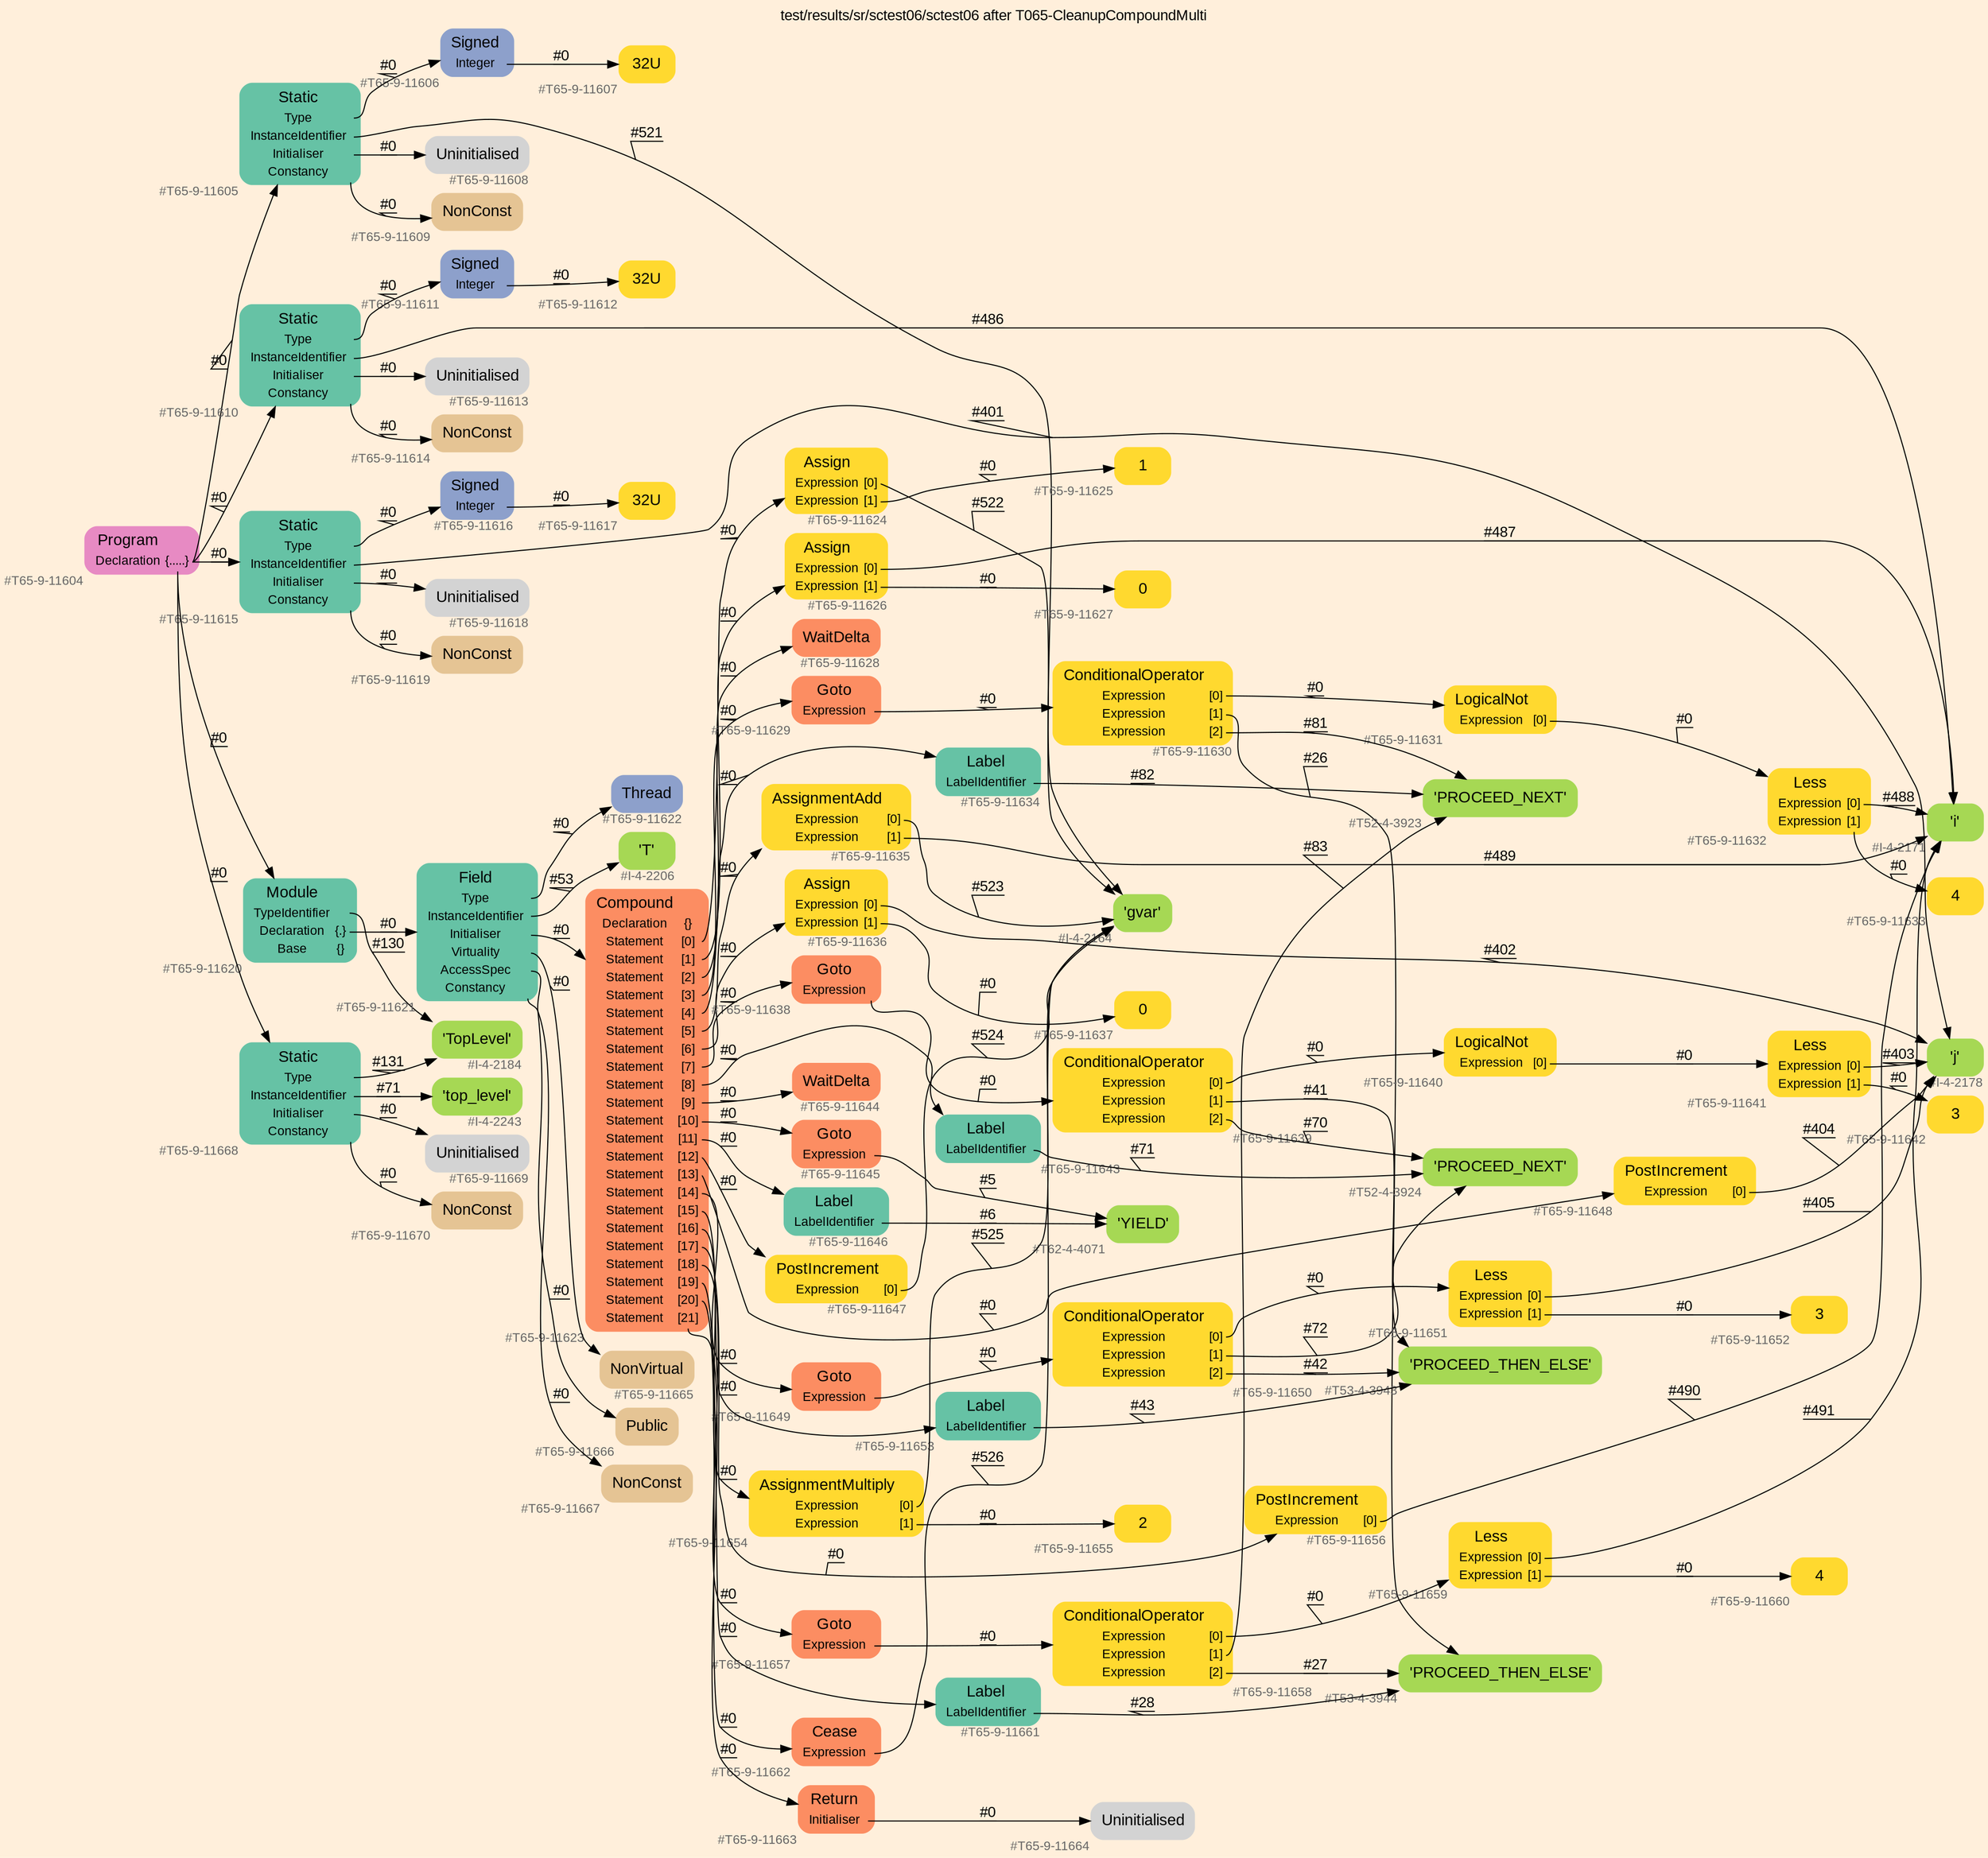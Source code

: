digraph "test/results/sr/sctest06/sctest06 after T065-CleanupCompoundMulti" {
label = "test/results/sr/sctest06/sctest06 after T065-CleanupCompoundMulti"
labelloc = t
graph [
    rankdir = "LR"
    ranksep = 0.3
    bgcolor = antiquewhite1
    color = black
    fontcolor = black
    fontname = "Arial"
];
node [
    fontname = "Arial"
];
edge [
    fontname = "Arial"
];

// -------------------- node figure --------------------
// -------- block #T65-9-11604 ----------
"#T65-9-11604" [
    fillcolor = "/set28/4"
    xlabel = "#T65-9-11604"
    fontsize = "12"
    fontcolor = grey40
    shape = "plaintext"
    label = <<TABLE BORDER="0" CELLBORDER="0" CELLSPACING="0">
     <TR><TD><FONT COLOR="black" POINT-SIZE="15">Program</FONT></TD></TR>
     <TR><TD><FONT COLOR="black" POINT-SIZE="12">Declaration</FONT></TD><TD PORT="port0"><FONT COLOR="black" POINT-SIZE="12">{.....}</FONT></TD></TR>
    </TABLE>>
    style = "rounded,filled"
];

// -------- block #T65-9-11605 ----------
"#T65-9-11605" [
    fillcolor = "/set28/1"
    xlabel = "#T65-9-11605"
    fontsize = "12"
    fontcolor = grey40
    shape = "plaintext"
    label = <<TABLE BORDER="0" CELLBORDER="0" CELLSPACING="0">
     <TR><TD><FONT COLOR="black" POINT-SIZE="15">Static</FONT></TD></TR>
     <TR><TD><FONT COLOR="black" POINT-SIZE="12">Type</FONT></TD><TD PORT="port0"></TD></TR>
     <TR><TD><FONT COLOR="black" POINT-SIZE="12">InstanceIdentifier</FONT></TD><TD PORT="port1"></TD></TR>
     <TR><TD><FONT COLOR="black" POINT-SIZE="12">Initialiser</FONT></TD><TD PORT="port2"></TD></TR>
     <TR><TD><FONT COLOR="black" POINT-SIZE="12">Constancy</FONT></TD><TD PORT="port3"></TD></TR>
    </TABLE>>
    style = "rounded,filled"
];

// -------- block #T65-9-11606 ----------
"#T65-9-11606" [
    fillcolor = "/set28/3"
    xlabel = "#T65-9-11606"
    fontsize = "12"
    fontcolor = grey40
    shape = "plaintext"
    label = <<TABLE BORDER="0" CELLBORDER="0" CELLSPACING="0">
     <TR><TD><FONT COLOR="black" POINT-SIZE="15">Signed</FONT></TD></TR>
     <TR><TD><FONT COLOR="black" POINT-SIZE="12">Integer</FONT></TD><TD PORT="port0"></TD></TR>
    </TABLE>>
    style = "rounded,filled"
];

// -------- block #T65-9-11607 ----------
"#T65-9-11607" [
    fillcolor = "/set28/6"
    xlabel = "#T65-9-11607"
    fontsize = "12"
    fontcolor = grey40
    shape = "plaintext"
    label = <<TABLE BORDER="0" CELLBORDER="0" CELLSPACING="0">
     <TR><TD><FONT COLOR="black" POINT-SIZE="15">32U</FONT></TD></TR>
    </TABLE>>
    style = "rounded,filled"
];

// -------- block #I-4-2164 ----------
"#I-4-2164" [
    fillcolor = "/set28/5"
    xlabel = "#I-4-2164"
    fontsize = "12"
    fontcolor = grey40
    shape = "plaintext"
    label = <<TABLE BORDER="0" CELLBORDER="0" CELLSPACING="0">
     <TR><TD><FONT COLOR="black" POINT-SIZE="15">'gvar'</FONT></TD></TR>
    </TABLE>>
    style = "rounded,filled"
];

// -------- block #T65-9-11608 ----------
"#T65-9-11608" [
    xlabel = "#T65-9-11608"
    fontsize = "12"
    fontcolor = grey40
    shape = "plaintext"
    label = <<TABLE BORDER="0" CELLBORDER="0" CELLSPACING="0">
     <TR><TD><FONT COLOR="black" POINT-SIZE="15">Uninitialised</FONT></TD></TR>
    </TABLE>>
    style = "rounded,filled"
];

// -------- block #T65-9-11609 ----------
"#T65-9-11609" [
    fillcolor = "/set28/7"
    xlabel = "#T65-9-11609"
    fontsize = "12"
    fontcolor = grey40
    shape = "plaintext"
    label = <<TABLE BORDER="0" CELLBORDER="0" CELLSPACING="0">
     <TR><TD><FONT COLOR="black" POINT-SIZE="15">NonConst</FONT></TD></TR>
    </TABLE>>
    style = "rounded,filled"
];

// -------- block #T65-9-11610 ----------
"#T65-9-11610" [
    fillcolor = "/set28/1"
    xlabel = "#T65-9-11610"
    fontsize = "12"
    fontcolor = grey40
    shape = "plaintext"
    label = <<TABLE BORDER="0" CELLBORDER="0" CELLSPACING="0">
     <TR><TD><FONT COLOR="black" POINT-SIZE="15">Static</FONT></TD></TR>
     <TR><TD><FONT COLOR="black" POINT-SIZE="12">Type</FONT></TD><TD PORT="port0"></TD></TR>
     <TR><TD><FONT COLOR="black" POINT-SIZE="12">InstanceIdentifier</FONT></TD><TD PORT="port1"></TD></TR>
     <TR><TD><FONT COLOR="black" POINT-SIZE="12">Initialiser</FONT></TD><TD PORT="port2"></TD></TR>
     <TR><TD><FONT COLOR="black" POINT-SIZE="12">Constancy</FONT></TD><TD PORT="port3"></TD></TR>
    </TABLE>>
    style = "rounded,filled"
];

// -------- block #T65-9-11611 ----------
"#T65-9-11611" [
    fillcolor = "/set28/3"
    xlabel = "#T65-9-11611"
    fontsize = "12"
    fontcolor = grey40
    shape = "plaintext"
    label = <<TABLE BORDER="0" CELLBORDER="0" CELLSPACING="0">
     <TR><TD><FONT COLOR="black" POINT-SIZE="15">Signed</FONT></TD></TR>
     <TR><TD><FONT COLOR="black" POINT-SIZE="12">Integer</FONT></TD><TD PORT="port0"></TD></TR>
    </TABLE>>
    style = "rounded,filled"
];

// -------- block #T65-9-11612 ----------
"#T65-9-11612" [
    fillcolor = "/set28/6"
    xlabel = "#T65-9-11612"
    fontsize = "12"
    fontcolor = grey40
    shape = "plaintext"
    label = <<TABLE BORDER="0" CELLBORDER="0" CELLSPACING="0">
     <TR><TD><FONT COLOR="black" POINT-SIZE="15">32U</FONT></TD></TR>
    </TABLE>>
    style = "rounded,filled"
];

// -------- block #I-4-2171 ----------
"#I-4-2171" [
    fillcolor = "/set28/5"
    xlabel = "#I-4-2171"
    fontsize = "12"
    fontcolor = grey40
    shape = "plaintext"
    label = <<TABLE BORDER="0" CELLBORDER="0" CELLSPACING="0">
     <TR><TD><FONT COLOR="black" POINT-SIZE="15">'i'</FONT></TD></TR>
    </TABLE>>
    style = "rounded,filled"
];

// -------- block #T65-9-11613 ----------
"#T65-9-11613" [
    xlabel = "#T65-9-11613"
    fontsize = "12"
    fontcolor = grey40
    shape = "plaintext"
    label = <<TABLE BORDER="0" CELLBORDER="0" CELLSPACING="0">
     <TR><TD><FONT COLOR="black" POINT-SIZE="15">Uninitialised</FONT></TD></TR>
    </TABLE>>
    style = "rounded,filled"
];

// -------- block #T65-9-11614 ----------
"#T65-9-11614" [
    fillcolor = "/set28/7"
    xlabel = "#T65-9-11614"
    fontsize = "12"
    fontcolor = grey40
    shape = "plaintext"
    label = <<TABLE BORDER="0" CELLBORDER="0" CELLSPACING="0">
     <TR><TD><FONT COLOR="black" POINT-SIZE="15">NonConst</FONT></TD></TR>
    </TABLE>>
    style = "rounded,filled"
];

// -------- block #T65-9-11615 ----------
"#T65-9-11615" [
    fillcolor = "/set28/1"
    xlabel = "#T65-9-11615"
    fontsize = "12"
    fontcolor = grey40
    shape = "plaintext"
    label = <<TABLE BORDER="0" CELLBORDER="0" CELLSPACING="0">
     <TR><TD><FONT COLOR="black" POINT-SIZE="15">Static</FONT></TD></TR>
     <TR><TD><FONT COLOR="black" POINT-SIZE="12">Type</FONT></TD><TD PORT="port0"></TD></TR>
     <TR><TD><FONT COLOR="black" POINT-SIZE="12">InstanceIdentifier</FONT></TD><TD PORT="port1"></TD></TR>
     <TR><TD><FONT COLOR="black" POINT-SIZE="12">Initialiser</FONT></TD><TD PORT="port2"></TD></TR>
     <TR><TD><FONT COLOR="black" POINT-SIZE="12">Constancy</FONT></TD><TD PORT="port3"></TD></TR>
    </TABLE>>
    style = "rounded,filled"
];

// -------- block #T65-9-11616 ----------
"#T65-9-11616" [
    fillcolor = "/set28/3"
    xlabel = "#T65-9-11616"
    fontsize = "12"
    fontcolor = grey40
    shape = "plaintext"
    label = <<TABLE BORDER="0" CELLBORDER="0" CELLSPACING="0">
     <TR><TD><FONT COLOR="black" POINT-SIZE="15">Signed</FONT></TD></TR>
     <TR><TD><FONT COLOR="black" POINT-SIZE="12">Integer</FONT></TD><TD PORT="port0"></TD></TR>
    </TABLE>>
    style = "rounded,filled"
];

// -------- block #T65-9-11617 ----------
"#T65-9-11617" [
    fillcolor = "/set28/6"
    xlabel = "#T65-9-11617"
    fontsize = "12"
    fontcolor = grey40
    shape = "plaintext"
    label = <<TABLE BORDER="0" CELLBORDER="0" CELLSPACING="0">
     <TR><TD><FONT COLOR="black" POINT-SIZE="15">32U</FONT></TD></TR>
    </TABLE>>
    style = "rounded,filled"
];

// -------- block #I-4-2178 ----------
"#I-4-2178" [
    fillcolor = "/set28/5"
    xlabel = "#I-4-2178"
    fontsize = "12"
    fontcolor = grey40
    shape = "plaintext"
    label = <<TABLE BORDER="0" CELLBORDER="0" CELLSPACING="0">
     <TR><TD><FONT COLOR="black" POINT-SIZE="15">'j'</FONT></TD></TR>
    </TABLE>>
    style = "rounded,filled"
];

// -------- block #T65-9-11618 ----------
"#T65-9-11618" [
    xlabel = "#T65-9-11618"
    fontsize = "12"
    fontcolor = grey40
    shape = "plaintext"
    label = <<TABLE BORDER="0" CELLBORDER="0" CELLSPACING="0">
     <TR><TD><FONT COLOR="black" POINT-SIZE="15">Uninitialised</FONT></TD></TR>
    </TABLE>>
    style = "rounded,filled"
];

// -------- block #T65-9-11619 ----------
"#T65-9-11619" [
    fillcolor = "/set28/7"
    xlabel = "#T65-9-11619"
    fontsize = "12"
    fontcolor = grey40
    shape = "plaintext"
    label = <<TABLE BORDER="0" CELLBORDER="0" CELLSPACING="0">
     <TR><TD><FONT COLOR="black" POINT-SIZE="15">NonConst</FONT></TD></TR>
    </TABLE>>
    style = "rounded,filled"
];

// -------- block #T65-9-11620 ----------
"#T65-9-11620" [
    fillcolor = "/set28/1"
    xlabel = "#T65-9-11620"
    fontsize = "12"
    fontcolor = grey40
    shape = "plaintext"
    label = <<TABLE BORDER="0" CELLBORDER="0" CELLSPACING="0">
     <TR><TD><FONT COLOR="black" POINT-SIZE="15">Module</FONT></TD></TR>
     <TR><TD><FONT COLOR="black" POINT-SIZE="12">TypeIdentifier</FONT></TD><TD PORT="port0"></TD></TR>
     <TR><TD><FONT COLOR="black" POINT-SIZE="12">Declaration</FONT></TD><TD PORT="port1"><FONT COLOR="black" POINT-SIZE="12">{.}</FONT></TD></TR>
     <TR><TD><FONT COLOR="black" POINT-SIZE="12">Base</FONT></TD><TD PORT="port2"><FONT COLOR="black" POINT-SIZE="12">{}</FONT></TD></TR>
    </TABLE>>
    style = "rounded,filled"
];

// -------- block #I-4-2184 ----------
"#I-4-2184" [
    fillcolor = "/set28/5"
    xlabel = "#I-4-2184"
    fontsize = "12"
    fontcolor = grey40
    shape = "plaintext"
    label = <<TABLE BORDER="0" CELLBORDER="0" CELLSPACING="0">
     <TR><TD><FONT COLOR="black" POINT-SIZE="15">'TopLevel'</FONT></TD></TR>
    </TABLE>>
    style = "rounded,filled"
];

// -------- block #T65-9-11621 ----------
"#T65-9-11621" [
    fillcolor = "/set28/1"
    xlabel = "#T65-9-11621"
    fontsize = "12"
    fontcolor = grey40
    shape = "plaintext"
    label = <<TABLE BORDER="0" CELLBORDER="0" CELLSPACING="0">
     <TR><TD><FONT COLOR="black" POINT-SIZE="15">Field</FONT></TD></TR>
     <TR><TD><FONT COLOR="black" POINT-SIZE="12">Type</FONT></TD><TD PORT="port0"></TD></TR>
     <TR><TD><FONT COLOR="black" POINT-SIZE="12">InstanceIdentifier</FONT></TD><TD PORT="port1"></TD></TR>
     <TR><TD><FONT COLOR="black" POINT-SIZE="12">Initialiser</FONT></TD><TD PORT="port2"></TD></TR>
     <TR><TD><FONT COLOR="black" POINT-SIZE="12">Virtuality</FONT></TD><TD PORT="port3"></TD></TR>
     <TR><TD><FONT COLOR="black" POINT-SIZE="12">AccessSpec</FONT></TD><TD PORT="port4"></TD></TR>
     <TR><TD><FONT COLOR="black" POINT-SIZE="12">Constancy</FONT></TD><TD PORT="port5"></TD></TR>
    </TABLE>>
    style = "rounded,filled"
];

// -------- block #T65-9-11622 ----------
"#T65-9-11622" [
    fillcolor = "/set28/3"
    xlabel = "#T65-9-11622"
    fontsize = "12"
    fontcolor = grey40
    shape = "plaintext"
    label = <<TABLE BORDER="0" CELLBORDER="0" CELLSPACING="0">
     <TR><TD><FONT COLOR="black" POINT-SIZE="15">Thread</FONT></TD></TR>
    </TABLE>>
    style = "rounded,filled"
];

// -------- block #I-4-2206 ----------
"#I-4-2206" [
    fillcolor = "/set28/5"
    xlabel = "#I-4-2206"
    fontsize = "12"
    fontcolor = grey40
    shape = "plaintext"
    label = <<TABLE BORDER="0" CELLBORDER="0" CELLSPACING="0">
     <TR><TD><FONT COLOR="black" POINT-SIZE="15">'T'</FONT></TD></TR>
    </TABLE>>
    style = "rounded,filled"
];

// -------- block #T65-9-11623 ----------
"#T65-9-11623" [
    fillcolor = "/set28/2"
    xlabel = "#T65-9-11623"
    fontsize = "12"
    fontcolor = grey40
    shape = "plaintext"
    label = <<TABLE BORDER="0" CELLBORDER="0" CELLSPACING="0">
     <TR><TD><FONT COLOR="black" POINT-SIZE="15">Compound</FONT></TD></TR>
     <TR><TD><FONT COLOR="black" POINT-SIZE="12">Declaration</FONT></TD><TD PORT="port0"><FONT COLOR="black" POINT-SIZE="12">{}</FONT></TD></TR>
     <TR><TD><FONT COLOR="black" POINT-SIZE="12">Statement</FONT></TD><TD PORT="port1"><FONT COLOR="black" POINT-SIZE="12">[0]</FONT></TD></TR>
     <TR><TD><FONT COLOR="black" POINT-SIZE="12">Statement</FONT></TD><TD PORT="port2"><FONT COLOR="black" POINT-SIZE="12">[1]</FONT></TD></TR>
     <TR><TD><FONT COLOR="black" POINT-SIZE="12">Statement</FONT></TD><TD PORT="port3"><FONT COLOR="black" POINT-SIZE="12">[2]</FONT></TD></TR>
     <TR><TD><FONT COLOR="black" POINT-SIZE="12">Statement</FONT></TD><TD PORT="port4"><FONT COLOR="black" POINT-SIZE="12">[3]</FONT></TD></TR>
     <TR><TD><FONT COLOR="black" POINT-SIZE="12">Statement</FONT></TD><TD PORT="port5"><FONT COLOR="black" POINT-SIZE="12">[4]</FONT></TD></TR>
     <TR><TD><FONT COLOR="black" POINT-SIZE="12">Statement</FONT></TD><TD PORT="port6"><FONT COLOR="black" POINT-SIZE="12">[5]</FONT></TD></TR>
     <TR><TD><FONT COLOR="black" POINT-SIZE="12">Statement</FONT></TD><TD PORT="port7"><FONT COLOR="black" POINT-SIZE="12">[6]</FONT></TD></TR>
     <TR><TD><FONT COLOR="black" POINT-SIZE="12">Statement</FONT></TD><TD PORT="port8"><FONT COLOR="black" POINT-SIZE="12">[7]</FONT></TD></TR>
     <TR><TD><FONT COLOR="black" POINT-SIZE="12">Statement</FONT></TD><TD PORT="port9"><FONT COLOR="black" POINT-SIZE="12">[8]</FONT></TD></TR>
     <TR><TD><FONT COLOR="black" POINT-SIZE="12">Statement</FONT></TD><TD PORT="port10"><FONT COLOR="black" POINT-SIZE="12">[9]</FONT></TD></TR>
     <TR><TD><FONT COLOR="black" POINT-SIZE="12">Statement</FONT></TD><TD PORT="port11"><FONT COLOR="black" POINT-SIZE="12">[10]</FONT></TD></TR>
     <TR><TD><FONT COLOR="black" POINT-SIZE="12">Statement</FONT></TD><TD PORT="port12"><FONT COLOR="black" POINT-SIZE="12">[11]</FONT></TD></TR>
     <TR><TD><FONT COLOR="black" POINT-SIZE="12">Statement</FONT></TD><TD PORT="port13"><FONT COLOR="black" POINT-SIZE="12">[12]</FONT></TD></TR>
     <TR><TD><FONT COLOR="black" POINT-SIZE="12">Statement</FONT></TD><TD PORT="port14"><FONT COLOR="black" POINT-SIZE="12">[13]</FONT></TD></TR>
     <TR><TD><FONT COLOR="black" POINT-SIZE="12">Statement</FONT></TD><TD PORT="port15"><FONT COLOR="black" POINT-SIZE="12">[14]</FONT></TD></TR>
     <TR><TD><FONT COLOR="black" POINT-SIZE="12">Statement</FONT></TD><TD PORT="port16"><FONT COLOR="black" POINT-SIZE="12">[15]</FONT></TD></TR>
     <TR><TD><FONT COLOR="black" POINT-SIZE="12">Statement</FONT></TD><TD PORT="port17"><FONT COLOR="black" POINT-SIZE="12">[16]</FONT></TD></TR>
     <TR><TD><FONT COLOR="black" POINT-SIZE="12">Statement</FONT></TD><TD PORT="port18"><FONT COLOR="black" POINT-SIZE="12">[17]</FONT></TD></TR>
     <TR><TD><FONT COLOR="black" POINT-SIZE="12">Statement</FONT></TD><TD PORT="port19"><FONT COLOR="black" POINT-SIZE="12">[18]</FONT></TD></TR>
     <TR><TD><FONT COLOR="black" POINT-SIZE="12">Statement</FONT></TD><TD PORT="port20"><FONT COLOR="black" POINT-SIZE="12">[19]</FONT></TD></TR>
     <TR><TD><FONT COLOR="black" POINT-SIZE="12">Statement</FONT></TD><TD PORT="port21"><FONT COLOR="black" POINT-SIZE="12">[20]</FONT></TD></TR>
     <TR><TD><FONT COLOR="black" POINT-SIZE="12">Statement</FONT></TD><TD PORT="port22"><FONT COLOR="black" POINT-SIZE="12">[21]</FONT></TD></TR>
    </TABLE>>
    style = "rounded,filled"
];

// -------- block #T65-9-11624 ----------
"#T65-9-11624" [
    fillcolor = "/set28/6"
    xlabel = "#T65-9-11624"
    fontsize = "12"
    fontcolor = grey40
    shape = "plaintext"
    label = <<TABLE BORDER="0" CELLBORDER="0" CELLSPACING="0">
     <TR><TD><FONT COLOR="black" POINT-SIZE="15">Assign</FONT></TD></TR>
     <TR><TD><FONT COLOR="black" POINT-SIZE="12">Expression</FONT></TD><TD PORT="port0"><FONT COLOR="black" POINT-SIZE="12">[0]</FONT></TD></TR>
     <TR><TD><FONT COLOR="black" POINT-SIZE="12">Expression</FONT></TD><TD PORT="port1"><FONT COLOR="black" POINT-SIZE="12">[1]</FONT></TD></TR>
    </TABLE>>
    style = "rounded,filled"
];

// -------- block #T65-9-11625 ----------
"#T65-9-11625" [
    fillcolor = "/set28/6"
    xlabel = "#T65-9-11625"
    fontsize = "12"
    fontcolor = grey40
    shape = "plaintext"
    label = <<TABLE BORDER="0" CELLBORDER="0" CELLSPACING="0">
     <TR><TD><FONT COLOR="black" POINT-SIZE="15">1</FONT></TD></TR>
    </TABLE>>
    style = "rounded,filled"
];

// -------- block #T65-9-11626 ----------
"#T65-9-11626" [
    fillcolor = "/set28/6"
    xlabel = "#T65-9-11626"
    fontsize = "12"
    fontcolor = grey40
    shape = "plaintext"
    label = <<TABLE BORDER="0" CELLBORDER="0" CELLSPACING="0">
     <TR><TD><FONT COLOR="black" POINT-SIZE="15">Assign</FONT></TD></TR>
     <TR><TD><FONT COLOR="black" POINT-SIZE="12">Expression</FONT></TD><TD PORT="port0"><FONT COLOR="black" POINT-SIZE="12">[0]</FONT></TD></TR>
     <TR><TD><FONT COLOR="black" POINT-SIZE="12">Expression</FONT></TD><TD PORT="port1"><FONT COLOR="black" POINT-SIZE="12">[1]</FONT></TD></TR>
    </TABLE>>
    style = "rounded,filled"
];

// -------- block #T65-9-11627 ----------
"#T65-9-11627" [
    fillcolor = "/set28/6"
    xlabel = "#T65-9-11627"
    fontsize = "12"
    fontcolor = grey40
    shape = "plaintext"
    label = <<TABLE BORDER="0" CELLBORDER="0" CELLSPACING="0">
     <TR><TD><FONT COLOR="black" POINT-SIZE="15">0</FONT></TD></TR>
    </TABLE>>
    style = "rounded,filled"
];

// -------- block #T65-9-11628 ----------
"#T65-9-11628" [
    fillcolor = "/set28/2"
    xlabel = "#T65-9-11628"
    fontsize = "12"
    fontcolor = grey40
    shape = "plaintext"
    label = <<TABLE BORDER="0" CELLBORDER="0" CELLSPACING="0">
     <TR><TD><FONT COLOR="black" POINT-SIZE="15">WaitDelta</FONT></TD></TR>
    </TABLE>>
    style = "rounded,filled"
];

// -------- block #T65-9-11629 ----------
"#T65-9-11629" [
    fillcolor = "/set28/2"
    xlabel = "#T65-9-11629"
    fontsize = "12"
    fontcolor = grey40
    shape = "plaintext"
    label = <<TABLE BORDER="0" CELLBORDER="0" CELLSPACING="0">
     <TR><TD><FONT COLOR="black" POINT-SIZE="15">Goto</FONT></TD></TR>
     <TR><TD><FONT COLOR="black" POINT-SIZE="12">Expression</FONT></TD><TD PORT="port0"></TD></TR>
    </TABLE>>
    style = "rounded,filled"
];

// -------- block #T65-9-11630 ----------
"#T65-9-11630" [
    fillcolor = "/set28/6"
    xlabel = "#T65-9-11630"
    fontsize = "12"
    fontcolor = grey40
    shape = "plaintext"
    label = <<TABLE BORDER="0" CELLBORDER="0" CELLSPACING="0">
     <TR><TD><FONT COLOR="black" POINT-SIZE="15">ConditionalOperator</FONT></TD></TR>
     <TR><TD><FONT COLOR="black" POINT-SIZE="12">Expression</FONT></TD><TD PORT="port0"><FONT COLOR="black" POINT-SIZE="12">[0]</FONT></TD></TR>
     <TR><TD><FONT COLOR="black" POINT-SIZE="12">Expression</FONT></TD><TD PORT="port1"><FONT COLOR="black" POINT-SIZE="12">[1]</FONT></TD></TR>
     <TR><TD><FONT COLOR="black" POINT-SIZE="12">Expression</FONT></TD><TD PORT="port2"><FONT COLOR="black" POINT-SIZE="12">[2]</FONT></TD></TR>
    </TABLE>>
    style = "rounded,filled"
];

// -------- block #T65-9-11631 ----------
"#T65-9-11631" [
    fillcolor = "/set28/6"
    xlabel = "#T65-9-11631"
    fontsize = "12"
    fontcolor = grey40
    shape = "plaintext"
    label = <<TABLE BORDER="0" CELLBORDER="0" CELLSPACING="0">
     <TR><TD><FONT COLOR="black" POINT-SIZE="15">LogicalNot</FONT></TD></TR>
     <TR><TD><FONT COLOR="black" POINT-SIZE="12">Expression</FONT></TD><TD PORT="port0"><FONT COLOR="black" POINT-SIZE="12">[0]</FONT></TD></TR>
    </TABLE>>
    style = "rounded,filled"
];

// -------- block #T65-9-11632 ----------
"#T65-9-11632" [
    fillcolor = "/set28/6"
    xlabel = "#T65-9-11632"
    fontsize = "12"
    fontcolor = grey40
    shape = "plaintext"
    label = <<TABLE BORDER="0" CELLBORDER="0" CELLSPACING="0">
     <TR><TD><FONT COLOR="black" POINT-SIZE="15">Less</FONT></TD></TR>
     <TR><TD><FONT COLOR="black" POINT-SIZE="12">Expression</FONT></TD><TD PORT="port0"><FONT COLOR="black" POINT-SIZE="12">[0]</FONT></TD></TR>
     <TR><TD><FONT COLOR="black" POINT-SIZE="12">Expression</FONT></TD><TD PORT="port1"><FONT COLOR="black" POINT-SIZE="12">[1]</FONT></TD></TR>
    </TABLE>>
    style = "rounded,filled"
];

// -------- block #T65-9-11633 ----------
"#T65-9-11633" [
    fillcolor = "/set28/6"
    xlabel = "#T65-9-11633"
    fontsize = "12"
    fontcolor = grey40
    shape = "plaintext"
    label = <<TABLE BORDER="0" CELLBORDER="0" CELLSPACING="0">
     <TR><TD><FONT COLOR="black" POINT-SIZE="15">4</FONT></TD></TR>
    </TABLE>>
    style = "rounded,filled"
];

// -------- block #T53-4-3944 ----------
"#T53-4-3944" [
    fillcolor = "/set28/5"
    xlabel = "#T53-4-3944"
    fontsize = "12"
    fontcolor = grey40
    shape = "plaintext"
    label = <<TABLE BORDER="0" CELLBORDER="0" CELLSPACING="0">
     <TR><TD><FONT COLOR="black" POINT-SIZE="15">'PROCEED_THEN_ELSE'</FONT></TD></TR>
    </TABLE>>
    style = "rounded,filled"
];

// -------- block #T52-4-3923 ----------
"#T52-4-3923" [
    fillcolor = "/set28/5"
    xlabel = "#T52-4-3923"
    fontsize = "12"
    fontcolor = grey40
    shape = "plaintext"
    label = <<TABLE BORDER="0" CELLBORDER="0" CELLSPACING="0">
     <TR><TD><FONT COLOR="black" POINT-SIZE="15">'PROCEED_NEXT'</FONT></TD></TR>
    </TABLE>>
    style = "rounded,filled"
];

// -------- block #T65-9-11634 ----------
"#T65-9-11634" [
    fillcolor = "/set28/1"
    xlabel = "#T65-9-11634"
    fontsize = "12"
    fontcolor = grey40
    shape = "plaintext"
    label = <<TABLE BORDER="0" CELLBORDER="0" CELLSPACING="0">
     <TR><TD><FONT COLOR="black" POINT-SIZE="15">Label</FONT></TD></TR>
     <TR><TD><FONT COLOR="black" POINT-SIZE="12">LabelIdentifier</FONT></TD><TD PORT="port0"></TD></TR>
    </TABLE>>
    style = "rounded,filled"
];

// -------- block #T65-9-11635 ----------
"#T65-9-11635" [
    fillcolor = "/set28/6"
    xlabel = "#T65-9-11635"
    fontsize = "12"
    fontcolor = grey40
    shape = "plaintext"
    label = <<TABLE BORDER="0" CELLBORDER="0" CELLSPACING="0">
     <TR><TD><FONT COLOR="black" POINT-SIZE="15">AssignmentAdd</FONT></TD></TR>
     <TR><TD><FONT COLOR="black" POINT-SIZE="12">Expression</FONT></TD><TD PORT="port0"><FONT COLOR="black" POINT-SIZE="12">[0]</FONT></TD></TR>
     <TR><TD><FONT COLOR="black" POINT-SIZE="12">Expression</FONT></TD><TD PORT="port1"><FONT COLOR="black" POINT-SIZE="12">[1]</FONT></TD></TR>
    </TABLE>>
    style = "rounded,filled"
];

// -------- block #T65-9-11636 ----------
"#T65-9-11636" [
    fillcolor = "/set28/6"
    xlabel = "#T65-9-11636"
    fontsize = "12"
    fontcolor = grey40
    shape = "plaintext"
    label = <<TABLE BORDER="0" CELLBORDER="0" CELLSPACING="0">
     <TR><TD><FONT COLOR="black" POINT-SIZE="15">Assign</FONT></TD></TR>
     <TR><TD><FONT COLOR="black" POINT-SIZE="12">Expression</FONT></TD><TD PORT="port0"><FONT COLOR="black" POINT-SIZE="12">[0]</FONT></TD></TR>
     <TR><TD><FONT COLOR="black" POINT-SIZE="12">Expression</FONT></TD><TD PORT="port1"><FONT COLOR="black" POINT-SIZE="12">[1]</FONT></TD></TR>
    </TABLE>>
    style = "rounded,filled"
];

// -------- block #T65-9-11637 ----------
"#T65-9-11637" [
    fillcolor = "/set28/6"
    xlabel = "#T65-9-11637"
    fontsize = "12"
    fontcolor = grey40
    shape = "plaintext"
    label = <<TABLE BORDER="0" CELLBORDER="0" CELLSPACING="0">
     <TR><TD><FONT COLOR="black" POINT-SIZE="15">0</FONT></TD></TR>
    </TABLE>>
    style = "rounded,filled"
];

// -------- block #T65-9-11638 ----------
"#T65-9-11638" [
    fillcolor = "/set28/2"
    xlabel = "#T65-9-11638"
    fontsize = "12"
    fontcolor = grey40
    shape = "plaintext"
    label = <<TABLE BORDER="0" CELLBORDER="0" CELLSPACING="0">
     <TR><TD><FONT COLOR="black" POINT-SIZE="15">Goto</FONT></TD></TR>
     <TR><TD><FONT COLOR="black" POINT-SIZE="12">Expression</FONT></TD><TD PORT="port0"></TD></TR>
    </TABLE>>
    style = "rounded,filled"
];

// -------- block #T65-9-11639 ----------
"#T65-9-11639" [
    fillcolor = "/set28/6"
    xlabel = "#T65-9-11639"
    fontsize = "12"
    fontcolor = grey40
    shape = "plaintext"
    label = <<TABLE BORDER="0" CELLBORDER="0" CELLSPACING="0">
     <TR><TD><FONT COLOR="black" POINT-SIZE="15">ConditionalOperator</FONT></TD></TR>
     <TR><TD><FONT COLOR="black" POINT-SIZE="12">Expression</FONT></TD><TD PORT="port0"><FONT COLOR="black" POINT-SIZE="12">[0]</FONT></TD></TR>
     <TR><TD><FONT COLOR="black" POINT-SIZE="12">Expression</FONT></TD><TD PORT="port1"><FONT COLOR="black" POINT-SIZE="12">[1]</FONT></TD></TR>
     <TR><TD><FONT COLOR="black" POINT-SIZE="12">Expression</FONT></TD><TD PORT="port2"><FONT COLOR="black" POINT-SIZE="12">[2]</FONT></TD></TR>
    </TABLE>>
    style = "rounded,filled"
];

// -------- block #T65-9-11640 ----------
"#T65-9-11640" [
    fillcolor = "/set28/6"
    xlabel = "#T65-9-11640"
    fontsize = "12"
    fontcolor = grey40
    shape = "plaintext"
    label = <<TABLE BORDER="0" CELLBORDER="0" CELLSPACING="0">
     <TR><TD><FONT COLOR="black" POINT-SIZE="15">LogicalNot</FONT></TD></TR>
     <TR><TD><FONT COLOR="black" POINT-SIZE="12">Expression</FONT></TD><TD PORT="port0"><FONT COLOR="black" POINT-SIZE="12">[0]</FONT></TD></TR>
    </TABLE>>
    style = "rounded,filled"
];

// -------- block #T65-9-11641 ----------
"#T65-9-11641" [
    fillcolor = "/set28/6"
    xlabel = "#T65-9-11641"
    fontsize = "12"
    fontcolor = grey40
    shape = "plaintext"
    label = <<TABLE BORDER="0" CELLBORDER="0" CELLSPACING="0">
     <TR><TD><FONT COLOR="black" POINT-SIZE="15">Less</FONT></TD></TR>
     <TR><TD><FONT COLOR="black" POINT-SIZE="12">Expression</FONT></TD><TD PORT="port0"><FONT COLOR="black" POINT-SIZE="12">[0]</FONT></TD></TR>
     <TR><TD><FONT COLOR="black" POINT-SIZE="12">Expression</FONT></TD><TD PORT="port1"><FONT COLOR="black" POINT-SIZE="12">[1]</FONT></TD></TR>
    </TABLE>>
    style = "rounded,filled"
];

// -------- block #T65-9-11642 ----------
"#T65-9-11642" [
    fillcolor = "/set28/6"
    xlabel = "#T65-9-11642"
    fontsize = "12"
    fontcolor = grey40
    shape = "plaintext"
    label = <<TABLE BORDER="0" CELLBORDER="0" CELLSPACING="0">
     <TR><TD><FONT COLOR="black" POINT-SIZE="15">3</FONT></TD></TR>
    </TABLE>>
    style = "rounded,filled"
];

// -------- block #T53-4-3943 ----------
"#T53-4-3943" [
    fillcolor = "/set28/5"
    xlabel = "#T53-4-3943"
    fontsize = "12"
    fontcolor = grey40
    shape = "plaintext"
    label = <<TABLE BORDER="0" CELLBORDER="0" CELLSPACING="0">
     <TR><TD><FONT COLOR="black" POINT-SIZE="15">'PROCEED_THEN_ELSE'</FONT></TD></TR>
    </TABLE>>
    style = "rounded,filled"
];

// -------- block #T52-4-3924 ----------
"#T52-4-3924" [
    fillcolor = "/set28/5"
    xlabel = "#T52-4-3924"
    fontsize = "12"
    fontcolor = grey40
    shape = "plaintext"
    label = <<TABLE BORDER="0" CELLBORDER="0" CELLSPACING="0">
     <TR><TD><FONT COLOR="black" POINT-SIZE="15">'PROCEED_NEXT'</FONT></TD></TR>
    </TABLE>>
    style = "rounded,filled"
];

// -------- block #T65-9-11643 ----------
"#T65-9-11643" [
    fillcolor = "/set28/1"
    xlabel = "#T65-9-11643"
    fontsize = "12"
    fontcolor = grey40
    shape = "plaintext"
    label = <<TABLE BORDER="0" CELLBORDER="0" CELLSPACING="0">
     <TR><TD><FONT COLOR="black" POINT-SIZE="15">Label</FONT></TD></TR>
     <TR><TD><FONT COLOR="black" POINT-SIZE="12">LabelIdentifier</FONT></TD><TD PORT="port0"></TD></TR>
    </TABLE>>
    style = "rounded,filled"
];

// -------- block #T65-9-11644 ----------
"#T65-9-11644" [
    fillcolor = "/set28/2"
    xlabel = "#T65-9-11644"
    fontsize = "12"
    fontcolor = grey40
    shape = "plaintext"
    label = <<TABLE BORDER="0" CELLBORDER="0" CELLSPACING="0">
     <TR><TD><FONT COLOR="black" POINT-SIZE="15">WaitDelta</FONT></TD></TR>
    </TABLE>>
    style = "rounded,filled"
];

// -------- block #T65-9-11645 ----------
"#T65-9-11645" [
    fillcolor = "/set28/2"
    xlabel = "#T65-9-11645"
    fontsize = "12"
    fontcolor = grey40
    shape = "plaintext"
    label = <<TABLE BORDER="0" CELLBORDER="0" CELLSPACING="0">
     <TR><TD><FONT COLOR="black" POINT-SIZE="15">Goto</FONT></TD></TR>
     <TR><TD><FONT COLOR="black" POINT-SIZE="12">Expression</FONT></TD><TD PORT="port0"></TD></TR>
    </TABLE>>
    style = "rounded,filled"
];

// -------- block #T62-4-4071 ----------
"#T62-4-4071" [
    fillcolor = "/set28/5"
    xlabel = "#T62-4-4071"
    fontsize = "12"
    fontcolor = grey40
    shape = "plaintext"
    label = <<TABLE BORDER="0" CELLBORDER="0" CELLSPACING="0">
     <TR><TD><FONT COLOR="black" POINT-SIZE="15">'YIELD'</FONT></TD></TR>
    </TABLE>>
    style = "rounded,filled"
];

// -------- block #T65-9-11646 ----------
"#T65-9-11646" [
    fillcolor = "/set28/1"
    xlabel = "#T65-9-11646"
    fontsize = "12"
    fontcolor = grey40
    shape = "plaintext"
    label = <<TABLE BORDER="0" CELLBORDER="0" CELLSPACING="0">
     <TR><TD><FONT COLOR="black" POINT-SIZE="15">Label</FONT></TD></TR>
     <TR><TD><FONT COLOR="black" POINT-SIZE="12">LabelIdentifier</FONT></TD><TD PORT="port0"></TD></TR>
    </TABLE>>
    style = "rounded,filled"
];

// -------- block #T65-9-11647 ----------
"#T65-9-11647" [
    fillcolor = "/set28/6"
    xlabel = "#T65-9-11647"
    fontsize = "12"
    fontcolor = grey40
    shape = "plaintext"
    label = <<TABLE BORDER="0" CELLBORDER="0" CELLSPACING="0">
     <TR><TD><FONT COLOR="black" POINT-SIZE="15">PostIncrement</FONT></TD></TR>
     <TR><TD><FONT COLOR="black" POINT-SIZE="12">Expression</FONT></TD><TD PORT="port0"><FONT COLOR="black" POINT-SIZE="12">[0]</FONT></TD></TR>
    </TABLE>>
    style = "rounded,filled"
];

// -------- block #T65-9-11648 ----------
"#T65-9-11648" [
    fillcolor = "/set28/6"
    xlabel = "#T65-9-11648"
    fontsize = "12"
    fontcolor = grey40
    shape = "plaintext"
    label = <<TABLE BORDER="0" CELLBORDER="0" CELLSPACING="0">
     <TR><TD><FONT COLOR="black" POINT-SIZE="15">PostIncrement</FONT></TD></TR>
     <TR><TD><FONT COLOR="black" POINT-SIZE="12">Expression</FONT></TD><TD PORT="port0"><FONT COLOR="black" POINT-SIZE="12">[0]</FONT></TD></TR>
    </TABLE>>
    style = "rounded,filled"
];

// -------- block #T65-9-11649 ----------
"#T65-9-11649" [
    fillcolor = "/set28/2"
    xlabel = "#T65-9-11649"
    fontsize = "12"
    fontcolor = grey40
    shape = "plaintext"
    label = <<TABLE BORDER="0" CELLBORDER="0" CELLSPACING="0">
     <TR><TD><FONT COLOR="black" POINT-SIZE="15">Goto</FONT></TD></TR>
     <TR><TD><FONT COLOR="black" POINT-SIZE="12">Expression</FONT></TD><TD PORT="port0"></TD></TR>
    </TABLE>>
    style = "rounded,filled"
];

// -------- block #T65-9-11650 ----------
"#T65-9-11650" [
    fillcolor = "/set28/6"
    xlabel = "#T65-9-11650"
    fontsize = "12"
    fontcolor = grey40
    shape = "plaintext"
    label = <<TABLE BORDER="0" CELLBORDER="0" CELLSPACING="0">
     <TR><TD><FONT COLOR="black" POINT-SIZE="15">ConditionalOperator</FONT></TD></TR>
     <TR><TD><FONT COLOR="black" POINT-SIZE="12">Expression</FONT></TD><TD PORT="port0"><FONT COLOR="black" POINT-SIZE="12">[0]</FONT></TD></TR>
     <TR><TD><FONT COLOR="black" POINT-SIZE="12">Expression</FONT></TD><TD PORT="port1"><FONT COLOR="black" POINT-SIZE="12">[1]</FONT></TD></TR>
     <TR><TD><FONT COLOR="black" POINT-SIZE="12">Expression</FONT></TD><TD PORT="port2"><FONT COLOR="black" POINT-SIZE="12">[2]</FONT></TD></TR>
    </TABLE>>
    style = "rounded,filled"
];

// -------- block #T65-9-11651 ----------
"#T65-9-11651" [
    fillcolor = "/set28/6"
    xlabel = "#T65-9-11651"
    fontsize = "12"
    fontcolor = grey40
    shape = "plaintext"
    label = <<TABLE BORDER="0" CELLBORDER="0" CELLSPACING="0">
     <TR><TD><FONT COLOR="black" POINT-SIZE="15">Less</FONT></TD></TR>
     <TR><TD><FONT COLOR="black" POINT-SIZE="12">Expression</FONT></TD><TD PORT="port0"><FONT COLOR="black" POINT-SIZE="12">[0]</FONT></TD></TR>
     <TR><TD><FONT COLOR="black" POINT-SIZE="12">Expression</FONT></TD><TD PORT="port1"><FONT COLOR="black" POINT-SIZE="12">[1]</FONT></TD></TR>
    </TABLE>>
    style = "rounded,filled"
];

// -------- block #T65-9-11652 ----------
"#T65-9-11652" [
    fillcolor = "/set28/6"
    xlabel = "#T65-9-11652"
    fontsize = "12"
    fontcolor = grey40
    shape = "plaintext"
    label = <<TABLE BORDER="0" CELLBORDER="0" CELLSPACING="0">
     <TR><TD><FONT COLOR="black" POINT-SIZE="15">3</FONT></TD></TR>
    </TABLE>>
    style = "rounded,filled"
];

// -------- block #T65-9-11653 ----------
"#T65-9-11653" [
    fillcolor = "/set28/1"
    xlabel = "#T65-9-11653"
    fontsize = "12"
    fontcolor = grey40
    shape = "plaintext"
    label = <<TABLE BORDER="0" CELLBORDER="0" CELLSPACING="0">
     <TR><TD><FONT COLOR="black" POINT-SIZE="15">Label</FONT></TD></TR>
     <TR><TD><FONT COLOR="black" POINT-SIZE="12">LabelIdentifier</FONT></TD><TD PORT="port0"></TD></TR>
    </TABLE>>
    style = "rounded,filled"
];

// -------- block #T65-9-11654 ----------
"#T65-9-11654" [
    fillcolor = "/set28/6"
    xlabel = "#T65-9-11654"
    fontsize = "12"
    fontcolor = grey40
    shape = "plaintext"
    label = <<TABLE BORDER="0" CELLBORDER="0" CELLSPACING="0">
     <TR><TD><FONT COLOR="black" POINT-SIZE="15">AssignmentMultiply</FONT></TD></TR>
     <TR><TD><FONT COLOR="black" POINT-SIZE="12">Expression</FONT></TD><TD PORT="port0"><FONT COLOR="black" POINT-SIZE="12">[0]</FONT></TD></TR>
     <TR><TD><FONT COLOR="black" POINT-SIZE="12">Expression</FONT></TD><TD PORT="port1"><FONT COLOR="black" POINT-SIZE="12">[1]</FONT></TD></TR>
    </TABLE>>
    style = "rounded,filled"
];

// -------- block #T65-9-11655 ----------
"#T65-9-11655" [
    fillcolor = "/set28/6"
    xlabel = "#T65-9-11655"
    fontsize = "12"
    fontcolor = grey40
    shape = "plaintext"
    label = <<TABLE BORDER="0" CELLBORDER="0" CELLSPACING="0">
     <TR><TD><FONT COLOR="black" POINT-SIZE="15">2</FONT></TD></TR>
    </TABLE>>
    style = "rounded,filled"
];

// -------- block #T65-9-11656 ----------
"#T65-9-11656" [
    fillcolor = "/set28/6"
    xlabel = "#T65-9-11656"
    fontsize = "12"
    fontcolor = grey40
    shape = "plaintext"
    label = <<TABLE BORDER="0" CELLBORDER="0" CELLSPACING="0">
     <TR><TD><FONT COLOR="black" POINT-SIZE="15">PostIncrement</FONT></TD></TR>
     <TR><TD><FONT COLOR="black" POINT-SIZE="12">Expression</FONT></TD><TD PORT="port0"><FONT COLOR="black" POINT-SIZE="12">[0]</FONT></TD></TR>
    </TABLE>>
    style = "rounded,filled"
];

// -------- block #T65-9-11657 ----------
"#T65-9-11657" [
    fillcolor = "/set28/2"
    xlabel = "#T65-9-11657"
    fontsize = "12"
    fontcolor = grey40
    shape = "plaintext"
    label = <<TABLE BORDER="0" CELLBORDER="0" CELLSPACING="0">
     <TR><TD><FONT COLOR="black" POINT-SIZE="15">Goto</FONT></TD></TR>
     <TR><TD><FONT COLOR="black" POINT-SIZE="12">Expression</FONT></TD><TD PORT="port0"></TD></TR>
    </TABLE>>
    style = "rounded,filled"
];

// -------- block #T65-9-11658 ----------
"#T65-9-11658" [
    fillcolor = "/set28/6"
    xlabel = "#T65-9-11658"
    fontsize = "12"
    fontcolor = grey40
    shape = "plaintext"
    label = <<TABLE BORDER="0" CELLBORDER="0" CELLSPACING="0">
     <TR><TD><FONT COLOR="black" POINT-SIZE="15">ConditionalOperator</FONT></TD></TR>
     <TR><TD><FONT COLOR="black" POINT-SIZE="12">Expression</FONT></TD><TD PORT="port0"><FONT COLOR="black" POINT-SIZE="12">[0]</FONT></TD></TR>
     <TR><TD><FONT COLOR="black" POINT-SIZE="12">Expression</FONT></TD><TD PORT="port1"><FONT COLOR="black" POINT-SIZE="12">[1]</FONT></TD></TR>
     <TR><TD><FONT COLOR="black" POINT-SIZE="12">Expression</FONT></TD><TD PORT="port2"><FONT COLOR="black" POINT-SIZE="12">[2]</FONT></TD></TR>
    </TABLE>>
    style = "rounded,filled"
];

// -------- block #T65-9-11659 ----------
"#T65-9-11659" [
    fillcolor = "/set28/6"
    xlabel = "#T65-9-11659"
    fontsize = "12"
    fontcolor = grey40
    shape = "plaintext"
    label = <<TABLE BORDER="0" CELLBORDER="0" CELLSPACING="0">
     <TR><TD><FONT COLOR="black" POINT-SIZE="15">Less</FONT></TD></TR>
     <TR><TD><FONT COLOR="black" POINT-SIZE="12">Expression</FONT></TD><TD PORT="port0"><FONT COLOR="black" POINT-SIZE="12">[0]</FONT></TD></TR>
     <TR><TD><FONT COLOR="black" POINT-SIZE="12">Expression</FONT></TD><TD PORT="port1"><FONT COLOR="black" POINT-SIZE="12">[1]</FONT></TD></TR>
    </TABLE>>
    style = "rounded,filled"
];

// -------- block #T65-9-11660 ----------
"#T65-9-11660" [
    fillcolor = "/set28/6"
    xlabel = "#T65-9-11660"
    fontsize = "12"
    fontcolor = grey40
    shape = "plaintext"
    label = <<TABLE BORDER="0" CELLBORDER="0" CELLSPACING="0">
     <TR><TD><FONT COLOR="black" POINT-SIZE="15">4</FONT></TD></TR>
    </TABLE>>
    style = "rounded,filled"
];

// -------- block #T65-9-11661 ----------
"#T65-9-11661" [
    fillcolor = "/set28/1"
    xlabel = "#T65-9-11661"
    fontsize = "12"
    fontcolor = grey40
    shape = "plaintext"
    label = <<TABLE BORDER="0" CELLBORDER="0" CELLSPACING="0">
     <TR><TD><FONT COLOR="black" POINT-SIZE="15">Label</FONT></TD></TR>
     <TR><TD><FONT COLOR="black" POINT-SIZE="12">LabelIdentifier</FONT></TD><TD PORT="port0"></TD></TR>
    </TABLE>>
    style = "rounded,filled"
];

// -------- block #T65-9-11662 ----------
"#T65-9-11662" [
    fillcolor = "/set28/2"
    xlabel = "#T65-9-11662"
    fontsize = "12"
    fontcolor = grey40
    shape = "plaintext"
    label = <<TABLE BORDER="0" CELLBORDER="0" CELLSPACING="0">
     <TR><TD><FONT COLOR="black" POINT-SIZE="15">Cease</FONT></TD></TR>
     <TR><TD><FONT COLOR="black" POINT-SIZE="12">Expression</FONT></TD><TD PORT="port0"></TD></TR>
    </TABLE>>
    style = "rounded,filled"
];

// -------- block #T65-9-11663 ----------
"#T65-9-11663" [
    fillcolor = "/set28/2"
    xlabel = "#T65-9-11663"
    fontsize = "12"
    fontcolor = grey40
    shape = "plaintext"
    label = <<TABLE BORDER="0" CELLBORDER="0" CELLSPACING="0">
     <TR><TD><FONT COLOR="black" POINT-SIZE="15">Return</FONT></TD></TR>
     <TR><TD><FONT COLOR="black" POINT-SIZE="12">Initialiser</FONT></TD><TD PORT="port0"></TD></TR>
    </TABLE>>
    style = "rounded,filled"
];

// -------- block #T65-9-11664 ----------
"#T65-9-11664" [
    xlabel = "#T65-9-11664"
    fontsize = "12"
    fontcolor = grey40
    shape = "plaintext"
    label = <<TABLE BORDER="0" CELLBORDER="0" CELLSPACING="0">
     <TR><TD><FONT COLOR="black" POINT-SIZE="15">Uninitialised</FONT></TD></TR>
    </TABLE>>
    style = "rounded,filled"
];

// -------- block #T65-9-11665 ----------
"#T65-9-11665" [
    fillcolor = "/set28/7"
    xlabel = "#T65-9-11665"
    fontsize = "12"
    fontcolor = grey40
    shape = "plaintext"
    label = <<TABLE BORDER="0" CELLBORDER="0" CELLSPACING="0">
     <TR><TD><FONT COLOR="black" POINT-SIZE="15">NonVirtual</FONT></TD></TR>
    </TABLE>>
    style = "rounded,filled"
];

// -------- block #T65-9-11666 ----------
"#T65-9-11666" [
    fillcolor = "/set28/7"
    xlabel = "#T65-9-11666"
    fontsize = "12"
    fontcolor = grey40
    shape = "plaintext"
    label = <<TABLE BORDER="0" CELLBORDER="0" CELLSPACING="0">
     <TR><TD><FONT COLOR="black" POINT-SIZE="15">Public</FONT></TD></TR>
    </TABLE>>
    style = "rounded,filled"
];

// -------- block #T65-9-11667 ----------
"#T65-9-11667" [
    fillcolor = "/set28/7"
    xlabel = "#T65-9-11667"
    fontsize = "12"
    fontcolor = grey40
    shape = "plaintext"
    label = <<TABLE BORDER="0" CELLBORDER="0" CELLSPACING="0">
     <TR><TD><FONT COLOR="black" POINT-SIZE="15">NonConst</FONT></TD></TR>
    </TABLE>>
    style = "rounded,filled"
];

// -------- block #T65-9-11668 ----------
"#T65-9-11668" [
    fillcolor = "/set28/1"
    xlabel = "#T65-9-11668"
    fontsize = "12"
    fontcolor = grey40
    shape = "plaintext"
    label = <<TABLE BORDER="0" CELLBORDER="0" CELLSPACING="0">
     <TR><TD><FONT COLOR="black" POINT-SIZE="15">Static</FONT></TD></TR>
     <TR><TD><FONT COLOR="black" POINT-SIZE="12">Type</FONT></TD><TD PORT="port0"></TD></TR>
     <TR><TD><FONT COLOR="black" POINT-SIZE="12">InstanceIdentifier</FONT></TD><TD PORT="port1"></TD></TR>
     <TR><TD><FONT COLOR="black" POINT-SIZE="12">Initialiser</FONT></TD><TD PORT="port2"></TD></TR>
     <TR><TD><FONT COLOR="black" POINT-SIZE="12">Constancy</FONT></TD><TD PORT="port3"></TD></TR>
    </TABLE>>
    style = "rounded,filled"
];

// -------- block #I-4-2243 ----------
"#I-4-2243" [
    fillcolor = "/set28/5"
    xlabel = "#I-4-2243"
    fontsize = "12"
    fontcolor = grey40
    shape = "plaintext"
    label = <<TABLE BORDER="0" CELLBORDER="0" CELLSPACING="0">
     <TR><TD><FONT COLOR="black" POINT-SIZE="15">'top_level'</FONT></TD></TR>
    </TABLE>>
    style = "rounded,filled"
];

// -------- block #T65-9-11669 ----------
"#T65-9-11669" [
    xlabel = "#T65-9-11669"
    fontsize = "12"
    fontcolor = grey40
    shape = "plaintext"
    label = <<TABLE BORDER="0" CELLBORDER="0" CELLSPACING="0">
     <TR><TD><FONT COLOR="black" POINT-SIZE="15">Uninitialised</FONT></TD></TR>
    </TABLE>>
    style = "rounded,filled"
];

// -------- block #T65-9-11670 ----------
"#T65-9-11670" [
    fillcolor = "/set28/7"
    xlabel = "#T65-9-11670"
    fontsize = "12"
    fontcolor = grey40
    shape = "plaintext"
    label = <<TABLE BORDER="0" CELLBORDER="0" CELLSPACING="0">
     <TR><TD><FONT COLOR="black" POINT-SIZE="15">NonConst</FONT></TD></TR>
    </TABLE>>
    style = "rounded,filled"
];

"#T65-9-11604":port0 -> "#T65-9-11605" [
    label = "#0"
    decorate = true
    color = black
    fontcolor = black
];

"#T65-9-11604":port0 -> "#T65-9-11610" [
    label = "#0"
    decorate = true
    color = black
    fontcolor = black
];

"#T65-9-11604":port0 -> "#T65-9-11615" [
    label = "#0"
    decorate = true
    color = black
    fontcolor = black
];

"#T65-9-11604":port0 -> "#T65-9-11620" [
    label = "#0"
    decorate = true
    color = black
    fontcolor = black
];

"#T65-9-11604":port0 -> "#T65-9-11668" [
    label = "#0"
    decorate = true
    color = black
    fontcolor = black
];

"#T65-9-11605":port0 -> "#T65-9-11606" [
    label = "#0"
    decorate = true
    color = black
    fontcolor = black
];

"#T65-9-11605":port1 -> "#I-4-2164" [
    label = "#521"
    decorate = true
    color = black
    fontcolor = black
];

"#T65-9-11605":port2 -> "#T65-9-11608" [
    label = "#0"
    decorate = true
    color = black
    fontcolor = black
];

"#T65-9-11605":port3 -> "#T65-9-11609" [
    label = "#0"
    decorate = true
    color = black
    fontcolor = black
];

"#T65-9-11606":port0 -> "#T65-9-11607" [
    label = "#0"
    decorate = true
    color = black
    fontcolor = black
];

"#T65-9-11610":port0 -> "#T65-9-11611" [
    label = "#0"
    decorate = true
    color = black
    fontcolor = black
];

"#T65-9-11610":port1 -> "#I-4-2171" [
    label = "#486"
    decorate = true
    color = black
    fontcolor = black
];

"#T65-9-11610":port2 -> "#T65-9-11613" [
    label = "#0"
    decorate = true
    color = black
    fontcolor = black
];

"#T65-9-11610":port3 -> "#T65-9-11614" [
    label = "#0"
    decorate = true
    color = black
    fontcolor = black
];

"#T65-9-11611":port0 -> "#T65-9-11612" [
    label = "#0"
    decorate = true
    color = black
    fontcolor = black
];

"#T65-9-11615":port0 -> "#T65-9-11616" [
    label = "#0"
    decorate = true
    color = black
    fontcolor = black
];

"#T65-9-11615":port1 -> "#I-4-2178" [
    label = "#401"
    decorate = true
    color = black
    fontcolor = black
];

"#T65-9-11615":port2 -> "#T65-9-11618" [
    label = "#0"
    decorate = true
    color = black
    fontcolor = black
];

"#T65-9-11615":port3 -> "#T65-9-11619" [
    label = "#0"
    decorate = true
    color = black
    fontcolor = black
];

"#T65-9-11616":port0 -> "#T65-9-11617" [
    label = "#0"
    decorate = true
    color = black
    fontcolor = black
];

"#T65-9-11620":port0 -> "#I-4-2184" [
    label = "#130"
    decorate = true
    color = black
    fontcolor = black
];

"#T65-9-11620":port1 -> "#T65-9-11621" [
    label = "#0"
    decorate = true
    color = black
    fontcolor = black
];

"#T65-9-11621":port0 -> "#T65-9-11622" [
    label = "#0"
    decorate = true
    color = black
    fontcolor = black
];

"#T65-9-11621":port1 -> "#I-4-2206" [
    label = "#53"
    decorate = true
    color = black
    fontcolor = black
];

"#T65-9-11621":port2 -> "#T65-9-11623" [
    label = "#0"
    decorate = true
    color = black
    fontcolor = black
];

"#T65-9-11621":port3 -> "#T65-9-11665" [
    label = "#0"
    decorate = true
    color = black
    fontcolor = black
];

"#T65-9-11621":port4 -> "#T65-9-11666" [
    label = "#0"
    decorate = true
    color = black
    fontcolor = black
];

"#T65-9-11621":port5 -> "#T65-9-11667" [
    label = "#0"
    decorate = true
    color = black
    fontcolor = black
];

"#T65-9-11623":port1 -> "#T65-9-11624" [
    label = "#0"
    decorate = true
    color = black
    fontcolor = black
];

"#T65-9-11623":port2 -> "#T65-9-11626" [
    label = "#0"
    decorate = true
    color = black
    fontcolor = black
];

"#T65-9-11623":port3 -> "#T65-9-11628" [
    label = "#0"
    decorate = true
    color = black
    fontcolor = black
];

"#T65-9-11623":port4 -> "#T65-9-11629" [
    label = "#0"
    decorate = true
    color = black
    fontcolor = black
];

"#T65-9-11623":port5 -> "#T65-9-11634" [
    label = "#0"
    decorate = true
    color = black
    fontcolor = black
];

"#T65-9-11623":port6 -> "#T65-9-11635" [
    label = "#0"
    decorate = true
    color = black
    fontcolor = black
];

"#T65-9-11623":port7 -> "#T65-9-11636" [
    label = "#0"
    decorate = true
    color = black
    fontcolor = black
];

"#T65-9-11623":port8 -> "#T65-9-11638" [
    label = "#0"
    decorate = true
    color = black
    fontcolor = black
];

"#T65-9-11623":port9 -> "#T65-9-11643" [
    label = "#0"
    decorate = true
    color = black
    fontcolor = black
];

"#T65-9-11623":port10 -> "#T65-9-11644" [
    label = "#0"
    decorate = true
    color = black
    fontcolor = black
];

"#T65-9-11623":port11 -> "#T65-9-11645" [
    label = "#0"
    decorate = true
    color = black
    fontcolor = black
];

"#T65-9-11623":port12 -> "#T65-9-11646" [
    label = "#0"
    decorate = true
    color = black
    fontcolor = black
];

"#T65-9-11623":port13 -> "#T65-9-11647" [
    label = "#0"
    decorate = true
    color = black
    fontcolor = black
];

"#T65-9-11623":port14 -> "#T65-9-11648" [
    label = "#0"
    decorate = true
    color = black
    fontcolor = black
];

"#T65-9-11623":port15 -> "#T65-9-11649" [
    label = "#0"
    decorate = true
    color = black
    fontcolor = black
];

"#T65-9-11623":port16 -> "#T65-9-11653" [
    label = "#0"
    decorate = true
    color = black
    fontcolor = black
];

"#T65-9-11623":port17 -> "#T65-9-11654" [
    label = "#0"
    decorate = true
    color = black
    fontcolor = black
];

"#T65-9-11623":port18 -> "#T65-9-11656" [
    label = "#0"
    decorate = true
    color = black
    fontcolor = black
];

"#T65-9-11623":port19 -> "#T65-9-11657" [
    label = "#0"
    decorate = true
    color = black
    fontcolor = black
];

"#T65-9-11623":port20 -> "#T65-9-11661" [
    label = "#0"
    decorate = true
    color = black
    fontcolor = black
];

"#T65-9-11623":port21 -> "#T65-9-11662" [
    label = "#0"
    decorate = true
    color = black
    fontcolor = black
];

"#T65-9-11623":port22 -> "#T65-9-11663" [
    label = "#0"
    decorate = true
    color = black
    fontcolor = black
];

"#T65-9-11624":port0 -> "#I-4-2164" [
    label = "#522"
    decorate = true
    color = black
    fontcolor = black
];

"#T65-9-11624":port1 -> "#T65-9-11625" [
    label = "#0"
    decorate = true
    color = black
    fontcolor = black
];

"#T65-9-11626":port0 -> "#I-4-2171" [
    label = "#487"
    decorate = true
    color = black
    fontcolor = black
];

"#T65-9-11626":port1 -> "#T65-9-11627" [
    label = "#0"
    decorate = true
    color = black
    fontcolor = black
];

"#T65-9-11629":port0 -> "#T65-9-11630" [
    label = "#0"
    decorate = true
    color = black
    fontcolor = black
];

"#T65-9-11630":port0 -> "#T65-9-11631" [
    label = "#0"
    decorate = true
    color = black
    fontcolor = black
];

"#T65-9-11630":port1 -> "#T53-4-3944" [
    label = "#26"
    decorate = true
    color = black
    fontcolor = black
];

"#T65-9-11630":port2 -> "#T52-4-3923" [
    label = "#81"
    decorate = true
    color = black
    fontcolor = black
];

"#T65-9-11631":port0 -> "#T65-9-11632" [
    label = "#0"
    decorate = true
    color = black
    fontcolor = black
];

"#T65-9-11632":port0 -> "#I-4-2171" [
    label = "#488"
    decorate = true
    color = black
    fontcolor = black
];

"#T65-9-11632":port1 -> "#T65-9-11633" [
    label = "#0"
    decorate = true
    color = black
    fontcolor = black
];

"#T65-9-11634":port0 -> "#T52-4-3923" [
    label = "#82"
    decorate = true
    color = black
    fontcolor = black
];

"#T65-9-11635":port0 -> "#I-4-2164" [
    label = "#523"
    decorate = true
    color = black
    fontcolor = black
];

"#T65-9-11635":port1 -> "#I-4-2171" [
    label = "#489"
    decorate = true
    color = black
    fontcolor = black
];

"#T65-9-11636":port0 -> "#I-4-2178" [
    label = "#402"
    decorate = true
    color = black
    fontcolor = black
];

"#T65-9-11636":port1 -> "#T65-9-11637" [
    label = "#0"
    decorate = true
    color = black
    fontcolor = black
];

"#T65-9-11638":port0 -> "#T65-9-11639" [
    label = "#0"
    decorate = true
    color = black
    fontcolor = black
];

"#T65-9-11639":port0 -> "#T65-9-11640" [
    label = "#0"
    decorate = true
    color = black
    fontcolor = black
];

"#T65-9-11639":port1 -> "#T53-4-3943" [
    label = "#41"
    decorate = true
    color = black
    fontcolor = black
];

"#T65-9-11639":port2 -> "#T52-4-3924" [
    label = "#70"
    decorate = true
    color = black
    fontcolor = black
];

"#T65-9-11640":port0 -> "#T65-9-11641" [
    label = "#0"
    decorate = true
    color = black
    fontcolor = black
];

"#T65-9-11641":port0 -> "#I-4-2178" [
    label = "#403"
    decorate = true
    color = black
    fontcolor = black
];

"#T65-9-11641":port1 -> "#T65-9-11642" [
    label = "#0"
    decorate = true
    color = black
    fontcolor = black
];

"#T65-9-11643":port0 -> "#T52-4-3924" [
    label = "#71"
    decorate = true
    color = black
    fontcolor = black
];

"#T65-9-11645":port0 -> "#T62-4-4071" [
    label = "#5"
    decorate = true
    color = black
    fontcolor = black
];

"#T65-9-11646":port0 -> "#T62-4-4071" [
    label = "#6"
    decorate = true
    color = black
    fontcolor = black
];

"#T65-9-11647":port0 -> "#I-4-2164" [
    label = "#524"
    decorate = true
    color = black
    fontcolor = black
];

"#T65-9-11648":port0 -> "#I-4-2178" [
    label = "#404"
    decorate = true
    color = black
    fontcolor = black
];

"#T65-9-11649":port0 -> "#T65-9-11650" [
    label = "#0"
    decorate = true
    color = black
    fontcolor = black
];

"#T65-9-11650":port0 -> "#T65-9-11651" [
    label = "#0"
    decorate = true
    color = black
    fontcolor = black
];

"#T65-9-11650":port1 -> "#T52-4-3924" [
    label = "#72"
    decorate = true
    color = black
    fontcolor = black
];

"#T65-9-11650":port2 -> "#T53-4-3943" [
    label = "#42"
    decorate = true
    color = black
    fontcolor = black
];

"#T65-9-11651":port0 -> "#I-4-2178" [
    label = "#405"
    decorate = true
    color = black
    fontcolor = black
];

"#T65-9-11651":port1 -> "#T65-9-11652" [
    label = "#0"
    decorate = true
    color = black
    fontcolor = black
];

"#T65-9-11653":port0 -> "#T53-4-3943" [
    label = "#43"
    decorate = true
    color = black
    fontcolor = black
];

"#T65-9-11654":port0 -> "#I-4-2164" [
    label = "#525"
    decorate = true
    color = black
    fontcolor = black
];

"#T65-9-11654":port1 -> "#T65-9-11655" [
    label = "#0"
    decorate = true
    color = black
    fontcolor = black
];

"#T65-9-11656":port0 -> "#I-4-2171" [
    label = "#490"
    decorate = true
    color = black
    fontcolor = black
];

"#T65-9-11657":port0 -> "#T65-9-11658" [
    label = "#0"
    decorate = true
    color = black
    fontcolor = black
];

"#T65-9-11658":port0 -> "#T65-9-11659" [
    label = "#0"
    decorate = true
    color = black
    fontcolor = black
];

"#T65-9-11658":port1 -> "#T52-4-3923" [
    label = "#83"
    decorate = true
    color = black
    fontcolor = black
];

"#T65-9-11658":port2 -> "#T53-4-3944" [
    label = "#27"
    decorate = true
    color = black
    fontcolor = black
];

"#T65-9-11659":port0 -> "#I-4-2171" [
    label = "#491"
    decorate = true
    color = black
    fontcolor = black
];

"#T65-9-11659":port1 -> "#T65-9-11660" [
    label = "#0"
    decorate = true
    color = black
    fontcolor = black
];

"#T65-9-11661":port0 -> "#T53-4-3944" [
    label = "#28"
    decorate = true
    color = black
    fontcolor = black
];

"#T65-9-11662":port0 -> "#I-4-2164" [
    label = "#526"
    decorate = true
    color = black
    fontcolor = black
];

"#T65-9-11663":port0 -> "#T65-9-11664" [
    label = "#0"
    decorate = true
    color = black
    fontcolor = black
];

"#T65-9-11668":port0 -> "#I-4-2184" [
    label = "#131"
    decorate = true
    color = black
    fontcolor = black
];

"#T65-9-11668":port1 -> "#I-4-2243" [
    label = "#71"
    decorate = true
    color = black
    fontcolor = black
];

"#T65-9-11668":port2 -> "#T65-9-11669" [
    label = "#0"
    decorate = true
    color = black
    fontcolor = black
];

"#T65-9-11668":port3 -> "#T65-9-11670" [
    label = "#0"
    decorate = true
    color = black
    fontcolor = black
];


}
